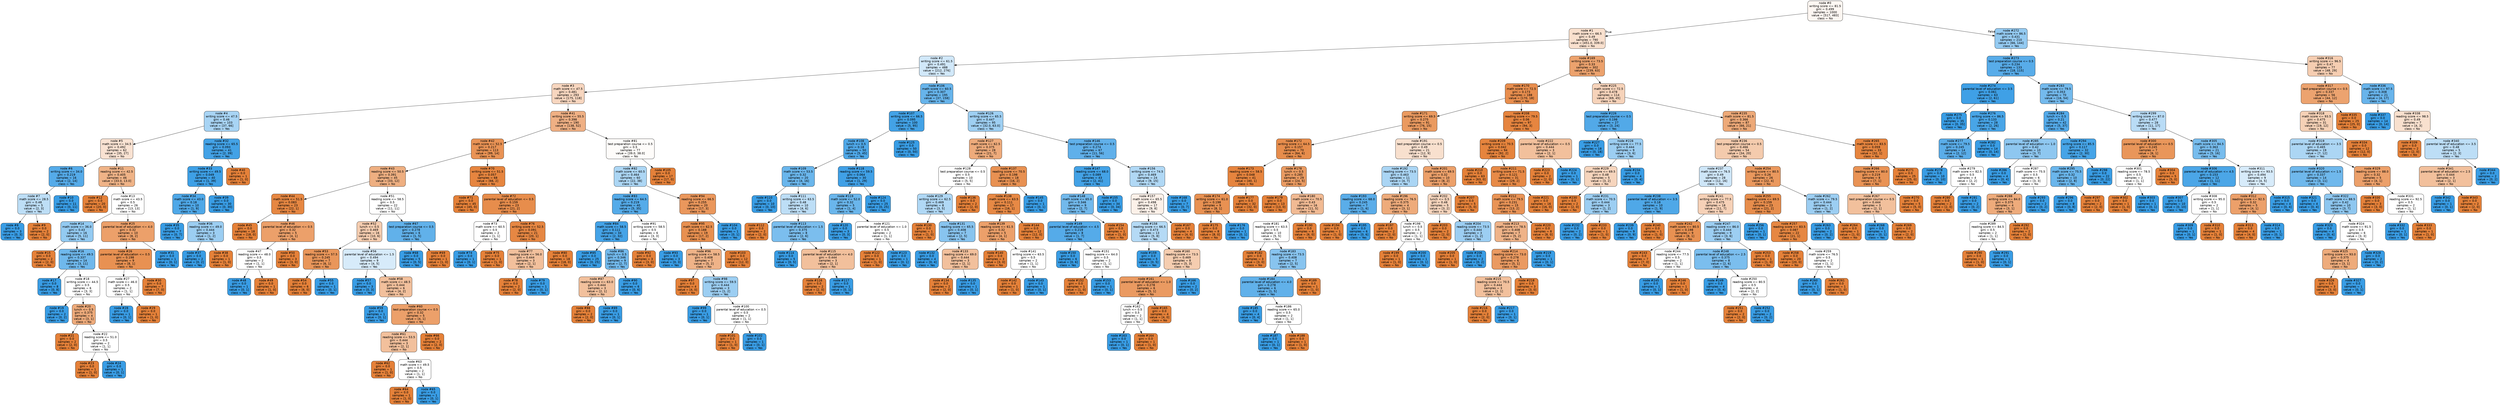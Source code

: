 digraph Tree {
node [shape=box, style="filled, rounded", color="black", fontname="helvetica"] ;
edge [fontname="helvetica"] ;
0 [label="node #0\nwriting score <= 81.5\ngini = 0.499\nsamples = 1000\nvalue = [517, 483]\nclass = No", fillcolor="#fdf7f2"] ;
1 [label="node #1\nmath score <= 66.5\ngini = 0.49\nsamples = 790\nvalue = [451.0, 339.0]\nclass = No", fillcolor="#f9e0ce"] ;
0 -> 1 [labeldistance=2.5, labelangle=45, headlabel="True"] ;
2 [label="node #2\nwriting score <= 61.5\ngini = 0.491\nsamples = 488\nvalue = [212, 276]\nclass = Yes", fillcolor="#d1e8f9"] ;
1 -> 2 ;
3 [label="node #3\nmath score <= 47.5\ngini = 0.481\nsamples = 293\nvalue = [175, 118]\nclass = No", fillcolor="#f7d6bf"] ;
2 -> 3 ;
4 [label="node #4\nwriting score <= 47.5\ngini = 0.46\nsamples = 103\nvalue = [37, 66]\nclass = Yes", fillcolor="#a8d4f4"] ;
3 -> 4 ;
5 [label="node #5\nmath score <= 34.5\ngini = 0.492\nsamples = 62\nvalue = [35, 27]\nclass = No", fillcolor="#f9e2d2"] ;
4 -> 5 ;
6 [label="node #6\nwriting score <= 34.0\ngini = 0.219\nsamples = 16\nvalue = [2, 14]\nclass = Yes", fillcolor="#55abe9"] ;
5 -> 6 ;
7 [label="node #7\nmath score <= 28.5\ngini = 0.48\nsamples = 5\nvalue = [2, 3]\nclass = Yes", fillcolor="#bddef6"] ;
6 -> 7 ;
8 [label="node #8\ngini = 0.0\nsamples = 3\nvalue = [0, 3]\nclass = Yes", fillcolor="#399de5"] ;
7 -> 8 ;
9 [label="node #9\ngini = 0.0\nsamples = 2\nvalue = [2, 0]\nclass = No", fillcolor="#e58139"] ;
7 -> 9 ;
10 [label="node #10\ngini = 0.0\nsamples = 11\nvalue = [0, 11]\nclass = Yes", fillcolor="#399de5"] ;
6 -> 10 ;
11 [label="node #11\nreading score <= 42.5\ngini = 0.405\nsamples = 46\nvalue = [33.0, 13.0]\nclass = No", fillcolor="#efb387"] ;
5 -> 11 ;
12 [label="node #12\ngini = 0.0\nsamples = 20\nvalue = [20, 0]\nclass = No", fillcolor="#e58139"] ;
11 -> 12 ;
13 [label="node #13\nmath score <= 43.5\ngini = 0.5\nsamples = 26\nvalue = [13, 13]\nclass = No", fillcolor="#ffffff"] ;
11 -> 13 ;
14 [label="node #14\nmath score <= 36.0\ngini = 0.43\nsamples = 16\nvalue = [5, 11]\nclass = Yes", fillcolor="#93caf1"] ;
13 -> 14 ;
15 [label="node #15\ngini = 0.0\nsamples = 2\nvalue = [2, 0]\nclass = No", fillcolor="#e58139"] ;
14 -> 15 ;
16 [label="node #16\nreading score <= 49.5\ngini = 0.337\nsamples = 14\nvalue = [3, 11]\nclass = Yes", fillcolor="#6fb8ec"] ;
14 -> 16 ;
17 [label="node #17\ngini = 0.0\nsamples = 8\nvalue = [0, 8]\nclass = Yes", fillcolor="#399de5"] ;
16 -> 17 ;
18 [label="node #18\nwriting score <= 44.5\ngini = 0.5\nsamples = 6\nvalue = [3, 3]\nclass = No", fillcolor="#ffffff"] ;
16 -> 18 ;
19 [label="node #19\ngini = 0.0\nsamples = 2\nvalue = [0, 2]\nclass = Yes", fillcolor="#399de5"] ;
18 -> 19 ;
20 [label="node #20\nlunch <= 0.5\ngini = 0.375\nsamples = 4\nvalue = [3, 1]\nclass = No", fillcolor="#eeab7b"] ;
18 -> 20 ;
21 [label="node #21\ngini = 0.0\nsamples = 2\nvalue = [2, 0]\nclass = No", fillcolor="#e58139"] ;
20 -> 21 ;
22 [label="node #22\nreading score <= 51.0\ngini = 0.5\nsamples = 2\nvalue = [1, 1]\nclass = No", fillcolor="#ffffff"] ;
20 -> 22 ;
23 [label="node #23\ngini = 0.0\nsamples = 1\nvalue = [1, 0]\nclass = No", fillcolor="#e58139"] ;
22 -> 23 ;
24 [label="node #24\ngini = 0.0\nsamples = 1\nvalue = [0, 1]\nclass = Yes", fillcolor="#399de5"] ;
22 -> 24 ;
25 [label="node #25\nparental level of education <= 4.0\ngini = 0.32\nsamples = 10\nvalue = [8, 2]\nclass = No", fillcolor="#eca06a"] ;
13 -> 25 ;
26 [label="node #26\nparental level of education <= 0.5\ngini = 0.198\nsamples = 9\nvalue = [8, 1]\nclass = No", fillcolor="#e89152"] ;
25 -> 26 ;
27 [label="node #27\nmath score <= 46.0\ngini = 0.5\nsamples = 2\nvalue = [1, 1]\nclass = No", fillcolor="#ffffff"] ;
26 -> 27 ;
28 [label="node #28\ngini = 0.0\nsamples = 1\nvalue = [0, 1]\nclass = Yes", fillcolor="#399de5"] ;
27 -> 28 ;
29 [label="node #29\ngini = 0.0\nsamples = 1\nvalue = [1, 0]\nclass = No", fillcolor="#e58139"] ;
27 -> 29 ;
30 [label="node #30\ngini = 0.0\nsamples = 7\nvalue = [7, 0]\nclass = No", fillcolor="#e58139"] ;
26 -> 30 ;
31 [label="node #31\ngini = 0.0\nsamples = 1\nvalue = [0, 1]\nclass = Yes", fillcolor="#399de5"] ;
25 -> 31 ;
32 [label="node #32\nreading score <= 65.5\ngini = 0.093\nsamples = 41\nvalue = [2, 39]\nclass = Yes", fillcolor="#43a2e6"] ;
4 -> 32 ;
33 [label="node #33\nwriting score <= 49.5\ngini = 0.049\nsamples = 40\nvalue = [1, 39]\nclass = Yes", fillcolor="#3ea0e6"] ;
32 -> 33 ;
34 [label="node #34\nmath score <= 43.0\ngini = 0.18\nsamples = 10\nvalue = [1, 9]\nclass = Yes", fillcolor="#4fa8e8"] ;
33 -> 34 ;
35 [label="node #35\ngini = 0.0\nsamples = 7\nvalue = [0, 7]\nclass = Yes", fillcolor="#399de5"] ;
34 -> 35 ;
36 [label="node #36\nreading score <= 49.0\ngini = 0.444\nsamples = 3\nvalue = [1, 2]\nclass = Yes", fillcolor="#9ccef2"] ;
34 -> 36 ;
37 [label="node #37\ngini = 0.0\nsamples = 2\nvalue = [0, 2]\nclass = Yes", fillcolor="#399de5"] ;
36 -> 37 ;
38 [label="node #38\ngini = 0.0\nsamples = 1\nvalue = [1, 0]\nclass = No", fillcolor="#e58139"] ;
36 -> 38 ;
39 [label="node #39\ngini = 0.0\nsamples = 30\nvalue = [0, 30]\nclass = Yes", fillcolor="#399de5"] ;
33 -> 39 ;
40 [label="node #40\ngini = 0.0\nsamples = 1\nvalue = [1, 0]\nclass = No", fillcolor="#e58139"] ;
32 -> 40 ;
41 [label="node #41\nwriting score <= 55.5\ngini = 0.398\nsamples = 190\nvalue = [138, 52]\nclass = No", fillcolor="#efb084"] ;
3 -> 41 ;
42 [label="node #42\nmath score <= 52.5\ngini = 0.217\nsamples = 113\nvalue = [99, 14]\nclass = No", fillcolor="#e99355"] ;
41 -> 42 ;
43 [label="node #43\nreading score <= 50.5\ngini = 0.391\nsamples = 45\nvalue = [33, 12]\nclass = No", fillcolor="#eeaf81"] ;
42 -> 43 ;
44 [label="node #44\nmath score <= 51.5\ngini = 0.083\nsamples = 23\nvalue = [22, 1]\nclass = No", fillcolor="#e68742"] ;
43 -> 44 ;
45 [label="node #45\ngini = 0.0\nsamples = 18\nvalue = [18, 0]\nclass = No", fillcolor="#e58139"] ;
44 -> 45 ;
46 [label="node #46\nparental level of education <= 0.5\ngini = 0.32\nsamples = 5\nvalue = [4, 1]\nclass = No", fillcolor="#eca06a"] ;
44 -> 46 ;
47 [label="node #47\nreading score <= 48.0\ngini = 0.5\nsamples = 2\nvalue = [1, 1]\nclass = No", fillcolor="#ffffff"] ;
46 -> 47 ;
48 [label="node #48\ngini = 0.0\nsamples = 1\nvalue = [0, 1]\nclass = Yes", fillcolor="#399de5"] ;
47 -> 48 ;
49 [label="node #49\ngini = 0.0\nsamples = 1\nvalue = [1, 0]\nclass = No", fillcolor="#e58139"] ;
47 -> 49 ;
50 [label="node #50\ngini = 0.0\nsamples = 3\nvalue = [3, 0]\nclass = No", fillcolor="#e58139"] ;
46 -> 50 ;
51 [label="node #51\nreading score <= 58.5\ngini = 0.5\nsamples = 22\nvalue = [11, 11]\nclass = No", fillcolor="#ffffff"] ;
43 -> 51 ;
52 [label="node #52\nlunch <= 0.5\ngini = 0.469\nsamples = 16\nvalue = [10, 6]\nclass = No", fillcolor="#f5cdb0"] ;
51 -> 52 ;
53 [label="node #53\nreading score <= 57.5\ngini = 0.245\nsamples = 7\nvalue = [6, 1]\nclass = No", fillcolor="#e9965a"] ;
52 -> 53 ;
54 [label="node #54\ngini = 0.0\nsamples = 6\nvalue = [6, 0]\nclass = No", fillcolor="#e58139"] ;
53 -> 54 ;
55 [label="node #55\ngini = 0.0\nsamples = 1\nvalue = [0, 1]\nclass = Yes", fillcolor="#399de5"] ;
53 -> 55 ;
56 [label="node #56\nparental level of education <= 1.5\ngini = 0.494\nsamples = 9\nvalue = [4, 5]\nclass = Yes", fillcolor="#d7ebfa"] ;
52 -> 56 ;
57 [label="node #57\ngini = 0.0\nsamples = 3\nvalue = [0, 3]\nclass = Yes", fillcolor="#399de5"] ;
56 -> 57 ;
58 [label="node #58\nmath score <= 48.5\ngini = 0.444\nsamples = 6\nvalue = [4, 2]\nclass = No", fillcolor="#f2c09c"] ;
56 -> 58 ;
59 [label="node #59\ngini = 0.0\nsamples = 1\nvalue = [0, 1]\nclass = Yes", fillcolor="#399de5"] ;
58 -> 59 ;
60 [label="node #60\ntest preparation course <= 0.5\ngini = 0.32\nsamples = 5\nvalue = [4, 1]\nclass = No", fillcolor="#eca06a"] ;
58 -> 60 ;
61 [label="node #61\nreading score <= 53.5\ngini = 0.444\nsamples = 3\nvalue = [2, 1]\nclass = No", fillcolor="#f2c09c"] ;
60 -> 61 ;
62 [label="node #62\ngini = 0.0\nsamples = 1\nvalue = [1, 0]\nclass = No", fillcolor="#e58139"] ;
61 -> 62 ;
63 [label="node #63\nmath score <= 49.5\ngini = 0.5\nsamples = 2\nvalue = [1, 1]\nclass = No", fillcolor="#ffffff"] ;
61 -> 63 ;
64 [label="node #64\ngini = 0.0\nsamples = 1\nvalue = [1, 0]\nclass = No", fillcolor="#e58139"] ;
63 -> 64 ;
65 [label="node #65\ngini = 0.0\nsamples = 1\nvalue = [0, 1]\nclass = Yes", fillcolor="#399de5"] ;
63 -> 65 ;
66 [label="node #66\ngini = 0.0\nsamples = 2\nvalue = [2, 0]\nclass = No", fillcolor="#e58139"] ;
60 -> 66 ;
67 [label="node #67\ntest preparation course <= 0.5\ngini = 0.278\nsamples = 6\nvalue = [1, 5]\nclass = Yes", fillcolor="#61b1ea"] ;
51 -> 67 ;
68 [label="node #68\ngini = 0.0\nsamples = 5\nvalue = [0, 5]\nclass = Yes", fillcolor="#399de5"] ;
67 -> 68 ;
69 [label="node #69\ngini = 0.0\nsamples = 1\nvalue = [1, 0]\nclass = No", fillcolor="#e58139"] ;
67 -> 69 ;
70 [label="node #70\nwriting score <= 51.5\ngini = 0.057\nsamples = 68\nvalue = [66, 2]\nclass = No", fillcolor="#e6853f"] ;
42 -> 70 ;
71 [label="node #71\ngini = 0.0\nsamples = 45\nvalue = [45, 0]\nclass = No", fillcolor="#e58139"] ;
70 -> 71 ;
72 [label="node #72\nparental level of education <= 0.5\ngini = 0.159\nsamples = 23\nvalue = [21, 2]\nclass = No", fillcolor="#e78d4c"] ;
70 -> 72 ;
73 [label="node #73\nmath score <= 60.5\ngini = 0.5\nsamples = 2\nvalue = [1, 1]\nclass = No", fillcolor="#ffffff"] ;
72 -> 73 ;
74 [label="node #74\ngini = 0.0\nsamples = 1\nvalue = [0, 1]\nclass = Yes", fillcolor="#399de5"] ;
73 -> 74 ;
75 [label="node #75\ngini = 0.0\nsamples = 1\nvalue = [1, 0]\nclass = No", fillcolor="#e58139"] ;
73 -> 75 ;
76 [label="node #76\nwriting score <= 52.5\ngini = 0.091\nsamples = 21\nvalue = [20, 1]\nclass = No", fillcolor="#e68743"] ;
72 -> 76 ;
77 [label="node #77\nreading score <= 56.0\ngini = 0.444\nsamples = 3\nvalue = [2, 1]\nclass = No", fillcolor="#f2c09c"] ;
76 -> 77 ;
78 [label="node #78\ngini = 0.0\nsamples = 2\nvalue = [2, 0]\nclass = No", fillcolor="#e58139"] ;
77 -> 78 ;
79 [label="node #79\ngini = 0.0\nsamples = 1\nvalue = [0, 1]\nclass = Yes", fillcolor="#399de5"] ;
77 -> 79 ;
80 [label="node #80\ngini = 0.0\nsamples = 18\nvalue = [18, 0]\nclass = No", fillcolor="#e58139"] ;
76 -> 80 ;
81 [label="node #81\ntest preparation course <= 0.5\ngini = 0.5\nsamples = 77\nvalue = [39.0, 38.0]\nclass = No", fillcolor="#fefcfa"] ;
41 -> 81 ;
82 [label="node #82\nmath score <= 60.5\ngini = 0.464\nsamples = 60\nvalue = [22, 38]\nclass = Yes", fillcolor="#acd6f4"] ;
81 -> 82 ;
83 [label="node #83\nreading score <= 64.5\ngini = 0.219\nsamples = 40\nvalue = [5, 35]\nclass = Yes", fillcolor="#55abe9"] ;
82 -> 83 ;
84 [label="node #84\nmath score <= 58.5\ngini = 0.111\nsamples = 34\nvalue = [2, 32]\nclass = Yes", fillcolor="#45a3e7"] ;
83 -> 84 ;
85 [label="node #85\ngini = 0.0\nsamples = 25\nvalue = [0, 25]\nclass = Yes", fillcolor="#399de5"] ;
84 -> 85 ;
86 [label="node #86\nlunch <= 0.5\ngini = 0.346\nsamples = 9\nvalue = [2, 7]\nclass = Yes", fillcolor="#72b9ec"] ;
84 -> 86 ;
87 [label="node #87\nreading score <= 63.0\ngini = 0.444\nsamples = 3\nvalue = [2, 1]\nclass = No", fillcolor="#f2c09c"] ;
86 -> 87 ;
88 [label="node #88\ngini = 0.0\nsamples = 2\nvalue = [2, 0]\nclass = No", fillcolor="#e58139"] ;
87 -> 88 ;
89 [label="node #89\ngini = 0.0\nsamples = 1\nvalue = [0, 1]\nclass = Yes", fillcolor="#399de5"] ;
87 -> 89 ;
90 [label="node #90\ngini = 0.0\nsamples = 6\nvalue = [0, 6]\nclass = Yes", fillcolor="#399de5"] ;
86 -> 90 ;
91 [label="node #91\nwriting score <= 58.5\ngini = 0.5\nsamples = 6\nvalue = [3, 3]\nclass = No", fillcolor="#ffffff"] ;
83 -> 91 ;
92 [label="node #92\ngini = 0.0\nsamples = 3\nvalue = [3, 0]\nclass = No", fillcolor="#e58139"] ;
91 -> 92 ;
93 [label="node #93\ngini = 0.0\nsamples = 3\nvalue = [0, 3]\nclass = Yes", fillcolor="#399de5"] ;
91 -> 93 ;
94 [label="node #94\nreading score <= 66.5\ngini = 0.255\nsamples = 20\nvalue = [17, 3]\nclass = No", fillcolor="#ea975c"] ;
82 -> 94 ;
95 [label="node #95\nmath score <= 62.5\ngini = 0.188\nsamples = 19\nvalue = [17, 2]\nclass = No", fillcolor="#e89050"] ;
94 -> 95 ;
96 [label="node #96\nwriting score <= 58.5\ngini = 0.408\nsamples = 7\nvalue = [5, 2]\nclass = No", fillcolor="#efb388"] ;
95 -> 96 ;
97 [label="node #97\ngini = 0.0\nsamples = 4\nvalue = [4, 0]\nclass = No", fillcolor="#e58139"] ;
96 -> 97 ;
98 [label="node #98\nwriting score <= 59.5\ngini = 0.444\nsamples = 3\nvalue = [1, 2]\nclass = Yes", fillcolor="#9ccef2"] ;
96 -> 98 ;
99 [label="node #99\ngini = 0.0\nsamples = 1\nvalue = [0, 1]\nclass = Yes", fillcolor="#399de5"] ;
98 -> 99 ;
100 [label="node #100\nparental level of education <= 0.5\ngini = 0.5\nsamples = 2\nvalue = [1, 1]\nclass = No", fillcolor="#ffffff"] ;
98 -> 100 ;
101 [label="node #101\ngini = 0.0\nsamples = 1\nvalue = [1, 0]\nclass = No", fillcolor="#e58139"] ;
100 -> 101 ;
102 [label="node #102\ngini = 0.0\nsamples = 1\nvalue = [0, 1]\nclass = Yes", fillcolor="#399de5"] ;
100 -> 102 ;
103 [label="node #103\ngini = 0.0\nsamples = 12\nvalue = [12, 0]\nclass = No", fillcolor="#e58139"] ;
95 -> 103 ;
104 [label="node #104\ngini = 0.0\nsamples = 1\nvalue = [0, 1]\nclass = Yes", fillcolor="#399de5"] ;
94 -> 104 ;
105 [label="node #105\ngini = 0.0\nsamples = 17\nvalue = [17, 0]\nclass = No", fillcolor="#e58139"] ;
81 -> 105 ;
106 [label="node #106\nmath score <= 60.5\ngini = 0.307\nsamples = 195\nvalue = [37, 158]\nclass = Yes", fillcolor="#67b4eb"] ;
2 -> 106 ;
107 [label="node #107\nwriting score <= 66.5\ngini = 0.095\nsamples = 100\nvalue = [5, 95]\nclass = Yes", fillcolor="#43a2e6"] ;
106 -> 107 ;
108 [label="node #108\nlunch <= 0.5\ngini = 0.18\nsamples = 50\nvalue = [5, 45]\nclass = Yes", fillcolor="#4fa8e8"] ;
107 -> 108 ;
109 [label="node #109\nmath score <= 53.5\ngini = 0.32\nsamples = 20\nvalue = [4, 16]\nclass = Yes", fillcolor="#6ab6ec"] ;
108 -> 109 ;
110 [label="node #110\ngini = 0.0\nsamples = 10\nvalue = [0, 10]\nclass = Yes", fillcolor="#399de5"] ;
109 -> 110 ;
111 [label="node #111\nwriting score <= 63.5\ngini = 0.48\nsamples = 10\nvalue = [4, 6]\nclass = Yes", fillcolor="#bddef6"] ;
109 -> 111 ;
112 [label="node #112\ngini = 0.0\nsamples = 2\nvalue = [2, 0]\nclass = No", fillcolor="#e58139"] ;
111 -> 112 ;
113 [label="node #113\nparental level of education <= 1.5\ngini = 0.375\nsamples = 8\nvalue = [2, 6]\nclass = Yes", fillcolor="#7bbeee"] ;
111 -> 113 ;
114 [label="node #114\ngini = 0.0\nsamples = 5\nvalue = [0, 5]\nclass = Yes", fillcolor="#399de5"] ;
113 -> 114 ;
115 [label="node #115\nparental level of education <= 4.0\ngini = 0.444\nsamples = 3\nvalue = [2, 1]\nclass = No", fillcolor="#f2c09c"] ;
113 -> 115 ;
116 [label="node #116\ngini = 0.0\nsamples = 2\nvalue = [2, 0]\nclass = No", fillcolor="#e58139"] ;
115 -> 116 ;
117 [label="node #117\ngini = 0.0\nsamples = 1\nvalue = [0, 1]\nclass = Yes", fillcolor="#399de5"] ;
115 -> 117 ;
118 [label="node #118\nreading score <= 59.5\ngini = 0.064\nsamples = 30\nvalue = [1, 29]\nclass = Yes", fillcolor="#40a0e6"] ;
108 -> 118 ;
119 [label="node #119\nmath score <= 52.0\ngini = 0.32\nsamples = 5\nvalue = [1, 4]\nclass = Yes", fillcolor="#6ab6ec"] ;
118 -> 119 ;
120 [label="node #120\ngini = 0.0\nsamples = 3\nvalue = [0, 3]\nclass = Yes", fillcolor="#399de5"] ;
119 -> 120 ;
121 [label="node #121\nparental level of education <= 1.0\ngini = 0.5\nsamples = 2\nvalue = [1, 1]\nclass = No", fillcolor="#ffffff"] ;
119 -> 121 ;
122 [label="node #122\ngini = 0.0\nsamples = 1\nvalue = [1, 0]\nclass = No", fillcolor="#e58139"] ;
121 -> 122 ;
123 [label="node #123\ngini = 0.0\nsamples = 1\nvalue = [0, 1]\nclass = Yes", fillcolor="#399de5"] ;
121 -> 123 ;
124 [label="node #124\ngini = 0.0\nsamples = 25\nvalue = [0, 25]\nclass = Yes", fillcolor="#399de5"] ;
118 -> 124 ;
125 [label="node #125\ngini = 0.0\nsamples = 50\nvalue = [0, 50]\nclass = Yes", fillcolor="#399de5"] ;
107 -> 125 ;
126 [label="node #126\nwriting score <= 65.5\ngini = 0.447\nsamples = 95\nvalue = [32.0, 63.0]\nclass = Yes", fillcolor="#9ecff2"] ;
106 -> 126 ;
127 [label="node #127\nmath score <= 62.5\ngini = 0.375\nsamples = 28\nvalue = [21, 7]\nclass = No", fillcolor="#eeab7b"] ;
126 -> 127 ;
128 [label="node #128\ntest preparation course <= 0.5\ngini = 0.5\nsamples = 10\nvalue = [5, 5]\nclass = No", fillcolor="#ffffff"] ;
127 -> 128 ;
129 [label="node #129\nwriting score <= 62.5\ngini = 0.469\nsamples = 8\nvalue = [3, 5]\nclass = Yes", fillcolor="#b0d8f5"] ;
128 -> 129 ;
130 [label="node #130\ngini = 0.0\nsamples = 1\nvalue = [1, 0]\nclass = No", fillcolor="#e58139"] ;
129 -> 130 ;
131 [label="node #131\nreading score <= 65.5\ngini = 0.408\nsamples = 7\nvalue = [2, 5]\nclass = Yes", fillcolor="#88c4ef"] ;
129 -> 131 ;
132 [label="node #132\ngini = 0.0\nsamples = 4\nvalue = [0, 4]\nclass = Yes", fillcolor="#399de5"] ;
131 -> 132 ;
133 [label="node #133\nreading score <= 69.0\ngini = 0.444\nsamples = 3\nvalue = [2, 1]\nclass = No", fillcolor="#f2c09c"] ;
131 -> 133 ;
134 [label="node #134\ngini = 0.0\nsamples = 2\nvalue = [2, 0]\nclass = No", fillcolor="#e58139"] ;
133 -> 134 ;
135 [label="node #135\ngini = 0.0\nsamples = 1\nvalue = [0, 1]\nclass = Yes", fillcolor="#399de5"] ;
133 -> 135 ;
136 [label="node #136\ngini = 0.0\nsamples = 2\nvalue = [2, 0]\nclass = No", fillcolor="#e58139"] ;
128 -> 136 ;
137 [label="node #137\nreading score <= 70.5\ngini = 0.198\nsamples = 18\nvalue = [16, 2]\nclass = No", fillcolor="#e89152"] ;
127 -> 137 ;
138 [label="node #138\nmath score <= 63.5\ngini = 0.111\nsamples = 17\nvalue = [16, 1]\nclass = No", fillcolor="#e78945"] ;
137 -> 138 ;
139 [label="node #139\nreading score <= 61.5\ngini = 0.32\nsamples = 5\nvalue = [4, 1]\nclass = No", fillcolor="#eca06a"] ;
138 -> 139 ;
140 [label="node #140\ngini = 0.0\nsamples = 3\nvalue = [3, 0]\nclass = No", fillcolor="#e58139"] ;
139 -> 140 ;
141 [label="node #141\nwriting score <= 63.5\ngini = 0.5\nsamples = 2\nvalue = [1, 1]\nclass = No", fillcolor="#ffffff"] ;
139 -> 141 ;
142 [label="node #142\ngini = 0.0\nsamples = 1\nvalue = [1, 0]\nclass = No", fillcolor="#e58139"] ;
141 -> 142 ;
143 [label="node #143\ngini = 0.0\nsamples = 1\nvalue = [0, 1]\nclass = Yes", fillcolor="#399de5"] ;
141 -> 143 ;
144 [label="node #144\ngini = 0.0\nsamples = 12\nvalue = [12, 0]\nclass = No", fillcolor="#e58139"] ;
138 -> 144 ;
145 [label="node #145\ngini = 0.0\nsamples = 1\nvalue = [0, 1]\nclass = Yes", fillcolor="#399de5"] ;
137 -> 145 ;
146 [label="node #146\ntest preparation course <= 0.5\ngini = 0.274\nsamples = 67\nvalue = [11, 56]\nclass = Yes", fillcolor="#60b0ea"] ;
126 -> 146 ;
147 [label="node #147\nreading score <= 68.0\ngini = 0.089\nsamples = 43\nvalue = [2, 41]\nclass = Yes", fillcolor="#43a2e6"] ;
146 -> 147 ;
148 [label="node #148\nmath score <= 65.0\ngini = 0.346\nsamples = 9\nvalue = [2, 7]\nclass = Yes", fillcolor="#72b9ec"] ;
147 -> 148 ;
149 [label="node #149\nparental level of education <= 4.5\ngini = 0.219\nsamples = 8\nvalue = [1, 7]\nclass = Yes", fillcolor="#55abe9"] ;
148 -> 149 ;
150 [label="node #150\ngini = 0.0\nsamples = 6\nvalue = [0, 6]\nclass = Yes", fillcolor="#399de5"] ;
149 -> 150 ;
151 [label="node #151\nreading score <= 64.0\ngini = 0.5\nsamples = 2\nvalue = [1, 1]\nclass = No", fillcolor="#ffffff"] ;
149 -> 151 ;
152 [label="node #152\ngini = 0.0\nsamples = 1\nvalue = [1, 0]\nclass = No", fillcolor="#e58139"] ;
151 -> 152 ;
153 [label="node #153\ngini = 0.0\nsamples = 1\nvalue = [0, 1]\nclass = Yes", fillcolor="#399de5"] ;
151 -> 153 ;
154 [label="node #154\ngini = 0.0\nsamples = 1\nvalue = [1, 0]\nclass = No", fillcolor="#e58139"] ;
148 -> 154 ;
155 [label="node #155\ngini = 0.0\nsamples = 34\nvalue = [0, 34]\nclass = Yes", fillcolor="#399de5"] ;
147 -> 155 ;
156 [label="node #156\nwriting score <= 74.5\ngini = 0.469\nsamples = 24\nvalue = [9, 15]\nclass = Yes", fillcolor="#b0d8f5"] ;
146 -> 156 ;
157 [label="node #157\nmath score <= 65.5\ngini = 0.498\nsamples = 17\nvalue = [9, 8]\nclass = No", fillcolor="#fcf1e9"] ;
156 -> 157 ;
158 [label="node #158\nreading score <= 66.5\ngini = 0.473\nsamples = 13\nvalue = [5, 8]\nclass = Yes", fillcolor="#b5daf5"] ;
157 -> 158 ;
159 [label="node #159\ngini = 0.0\nsamples = 5\nvalue = [0, 5]\nclass = Yes", fillcolor="#399de5"] ;
158 -> 159 ;
160 [label="node #160\nreading score <= 73.5\ngini = 0.469\nsamples = 8\nvalue = [5, 3]\nclass = No", fillcolor="#f5cdb0"] ;
158 -> 160 ;
161 [label="node #161\nparental level of education <= 1.0\ngini = 0.278\nsamples = 6\nvalue = [5, 1]\nclass = No", fillcolor="#ea9a61"] ;
160 -> 161 ;
162 [label="node #162\nlunch <= 0.5\ngini = 0.5\nsamples = 2\nvalue = [1, 1]\nclass = No", fillcolor="#ffffff"] ;
161 -> 162 ;
163 [label="node #163\ngini = 0.0\nsamples = 1\nvalue = [0, 1]\nclass = Yes", fillcolor="#399de5"] ;
162 -> 163 ;
164 [label="node #164\ngini = 0.0\nsamples = 1\nvalue = [1, 0]\nclass = No", fillcolor="#e58139"] ;
162 -> 164 ;
165 [label="node #165\ngini = 0.0\nsamples = 4\nvalue = [4, 0]\nclass = No", fillcolor="#e58139"] ;
161 -> 165 ;
166 [label="node #166\ngini = 0.0\nsamples = 2\nvalue = [0, 2]\nclass = Yes", fillcolor="#399de5"] ;
160 -> 166 ;
167 [label="node #167\ngini = 0.0\nsamples = 4\nvalue = [4, 0]\nclass = No", fillcolor="#e58139"] ;
157 -> 167 ;
168 [label="node #168\ngini = 0.0\nsamples = 7\nvalue = [0, 7]\nclass = Yes", fillcolor="#399de5"] ;
156 -> 168 ;
169 [label="node #169\nwriting score <= 73.5\ngini = 0.33\nsamples = 302\nvalue = [239, 63]\nclass = No", fillcolor="#eca26d"] ;
1 -> 169 ;
170 [label="node #170\nmath score <= 72.5\ngini = 0.173\nsamples = 188\nvalue = [170, 18]\nclass = No", fillcolor="#e88e4e"] ;
169 -> 170 ;
171 [label="node #171\nwriting score <= 69.5\ngini = 0.275\nsamples = 91\nvalue = [76, 15]\nclass = No", fillcolor="#ea9a60"] ;
170 -> 171 ;
172 [label="node #172\nwriting score <= 64.5\ngini = 0.157\nsamples = 70\nvalue = [64, 6]\nclass = No", fillcolor="#e78d4c"] ;
171 -> 172 ;
173 [label="node #173\nreading score <= 58.5\ngini = 0.048\nsamples = 41\nvalue = [40, 1]\nclass = No", fillcolor="#e6843e"] ;
172 -> 173 ;
174 [label="node #174\nwriting score <= 61.0\ngini = 0.198\nsamples = 9\nvalue = [8, 1]\nclass = No", fillcolor="#e89152"] ;
173 -> 174 ;
175 [label="node #175\ngini = 0.0\nsamples = 8\nvalue = [8, 0]\nclass = No", fillcolor="#e58139"] ;
174 -> 175 ;
176 [label="node #176\ngini = 0.0\nsamples = 1\nvalue = [0, 1]\nclass = Yes", fillcolor="#399de5"] ;
174 -> 176 ;
177 [label="node #177\ngini = 0.0\nsamples = 32\nvalue = [32, 0]\nclass = No", fillcolor="#e58139"] ;
173 -> 177 ;
178 [label="node #178\nlunch <= 0.5\ngini = 0.285\nsamples = 29\nvalue = [24, 5]\nclass = No", fillcolor="#ea9b62"] ;
172 -> 178 ;
179 [label="node #179\ngini = 0.0\nsamples = 13\nvalue = [13, 0]\nclass = No", fillcolor="#e58139"] ;
178 -> 179 ;
180 [label="node #180\nmath score <= 70.5\ngini = 0.43\nsamples = 16\nvalue = [11, 5]\nclass = No", fillcolor="#f1ba93"] ;
178 -> 180 ;
181 [label="node #181\nreading score <= 63.5\ngini = 0.5\nsamples = 10\nvalue = [5, 5]\nclass = No", fillcolor="#ffffff"] ;
180 -> 181 ;
182 [label="node #182\ngini = 0.0\nsamples = 3\nvalue = [3, 0]\nclass = No", fillcolor="#e58139"] ;
181 -> 182 ;
183 [label="node #183\nreading score <= 73.5\ngini = 0.408\nsamples = 7\nvalue = [2, 5]\nclass = Yes", fillcolor="#88c4ef"] ;
181 -> 183 ;
184 [label="node #184\nparental level of education <= 4.0\ngini = 0.278\nsamples = 6\nvalue = [1, 5]\nclass = Yes", fillcolor="#61b1ea"] ;
183 -> 184 ;
185 [label="node #185\ngini = 0.0\nsamples = 4\nvalue = [0, 4]\nclass = Yes", fillcolor="#399de5"] ;
184 -> 185 ;
186 [label="node #186\nreading score <= 65.0\ngini = 0.5\nsamples = 2\nvalue = [1, 1]\nclass = No", fillcolor="#ffffff"] ;
184 -> 186 ;
187 [label="node #187\ngini = 0.0\nsamples = 1\nvalue = [0, 1]\nclass = Yes", fillcolor="#399de5"] ;
186 -> 187 ;
188 [label="node #188\ngini = 0.0\nsamples = 1\nvalue = [1, 0]\nclass = No", fillcolor="#e58139"] ;
186 -> 188 ;
189 [label="node #189\ngini = 0.0\nsamples = 1\nvalue = [1, 0]\nclass = No", fillcolor="#e58139"] ;
183 -> 189 ;
190 [label="node #190\ngini = 0.0\nsamples = 6\nvalue = [6, 0]\nclass = No", fillcolor="#e58139"] ;
180 -> 190 ;
191 [label="node #191\ntest preparation course <= 0.5\ngini = 0.49\nsamples = 21\nvalue = [12, 9]\nclass = No", fillcolor="#f8e0ce"] ;
171 -> 191 ;
192 [label="node #192\nreading score <= 73.5\ngini = 0.463\nsamples = 11\nvalue = [4, 7]\nclass = Yes", fillcolor="#aad5f4"] ;
191 -> 192 ;
193 [label="node #193\nreading score <= 68.0\ngini = 0.245\nsamples = 7\nvalue = [1, 6]\nclass = Yes", fillcolor="#5aade9"] ;
192 -> 193 ;
194 [label="node #194\ngini = 0.0\nsamples = 1\nvalue = [1, 0]\nclass = No", fillcolor="#e58139"] ;
193 -> 194 ;
195 [label="node #195\ngini = 0.0\nsamples = 6\nvalue = [0, 6]\nclass = Yes", fillcolor="#399de5"] ;
193 -> 195 ;
196 [label="node #196\nreading score <= 76.5\ngini = 0.375\nsamples = 4\nvalue = [3, 1]\nclass = No", fillcolor="#eeab7b"] ;
192 -> 196 ;
197 [label="node #197\ngini = 0.0\nsamples = 2\nvalue = [2, 0]\nclass = No", fillcolor="#e58139"] ;
196 -> 197 ;
198 [label="node #198\nlunch <= 0.5\ngini = 0.5\nsamples = 2\nvalue = [1, 1]\nclass = No", fillcolor="#ffffff"] ;
196 -> 198 ;
199 [label="node #199\ngini = 0.0\nsamples = 1\nvalue = [1, 0]\nclass = No", fillcolor="#e58139"] ;
198 -> 199 ;
200 [label="node #200\ngini = 0.0\nsamples = 1\nvalue = [0, 1]\nclass = Yes", fillcolor="#399de5"] ;
198 -> 200 ;
201 [label="node #201\nmath score <= 69.5\ngini = 0.32\nsamples = 10\nvalue = [8, 2]\nclass = No", fillcolor="#eca06a"] ;
191 -> 201 ;
202 [label="node #202\nlunch <= 0.5\ngini = 0.48\nsamples = 5\nvalue = [3, 2]\nclass = No", fillcolor="#f6d5bd"] ;
201 -> 202 ;
203 [label="node #203\ngini = 0.0\nsamples = 2\nvalue = [2, 0]\nclass = No", fillcolor="#e58139"] ;
202 -> 203 ;
204 [label="node #204\nreading score <= 73.5\ngini = 0.444\nsamples = 3\nvalue = [1, 2]\nclass = Yes", fillcolor="#9ccef2"] ;
202 -> 204 ;
205 [label="node #205\ngini = 0.0\nsamples = 1\nvalue = [1, 0]\nclass = No", fillcolor="#e58139"] ;
204 -> 205 ;
206 [label="node #206\ngini = 0.0\nsamples = 2\nvalue = [0, 2]\nclass = Yes", fillcolor="#399de5"] ;
204 -> 206 ;
207 [label="node #207\ngini = 0.0\nsamples = 5\nvalue = [5, 0]\nclass = No", fillcolor="#e58139"] ;
201 -> 207 ;
208 [label="node #208\nreading score <= 79.5\ngini = 0.06\nsamples = 97\nvalue = [94, 3]\nclass = No", fillcolor="#e6853f"] ;
170 -> 208 ;
209 [label="node #209\nwriting score <= 70.5\ngini = 0.042\nsamples = 94\nvalue = [92, 2]\nclass = No", fillcolor="#e6843d"] ;
208 -> 209 ;
210 [label="node #210\ngini = 0.0\nsamples = 63\nvalue = [63, 0]\nclass = No", fillcolor="#e58139"] ;
209 -> 210 ;
211 [label="node #211\nwriting score <= 71.5\ngini = 0.121\nsamples = 31\nvalue = [29, 2]\nclass = No", fillcolor="#e78a47"] ;
209 -> 211 ;
212 [label="node #212\nmath score <= 79.5\ngini = 0.231\nsamples = 15\nvalue = [13, 2]\nclass = No", fillcolor="#e99457"] ;
211 -> 212 ;
213 [label="node #213\nmath score <= 78.5\ngini = 0.408\nsamples = 7\nvalue = [5, 2]\nclass = No", fillcolor="#efb388"] ;
212 -> 213 ;
214 [label="node #214\nreading score <= 73.0\ngini = 0.278\nsamples = 6\nvalue = [5, 1]\nclass = No", fillcolor="#ea9a61"] ;
213 -> 214 ;
215 [label="node #215\nreading score <= 70.5\ngini = 0.444\nsamples = 3\nvalue = [2, 1]\nclass = No", fillcolor="#f2c09c"] ;
214 -> 215 ;
216 [label="node #216\ngini = 0.0\nsamples = 2\nvalue = [2, 0]\nclass = No", fillcolor="#e58139"] ;
215 -> 216 ;
217 [label="node #217\ngini = 0.0\nsamples = 1\nvalue = [0, 1]\nclass = Yes", fillcolor="#399de5"] ;
215 -> 217 ;
218 [label="node #218\ngini = 0.0\nsamples = 3\nvalue = [3, 0]\nclass = No", fillcolor="#e58139"] ;
214 -> 218 ;
219 [label="node #219\ngini = 0.0\nsamples = 1\nvalue = [0, 1]\nclass = Yes", fillcolor="#399de5"] ;
213 -> 219 ;
220 [label="node #220\ngini = 0.0\nsamples = 8\nvalue = [8, 0]\nclass = No", fillcolor="#e58139"] ;
212 -> 220 ;
221 [label="node #221\ngini = 0.0\nsamples = 16\nvalue = [16, 0]\nclass = No", fillcolor="#e58139"] ;
211 -> 221 ;
222 [label="node #222\nparental level of education <= 0.5\ngini = 0.444\nsamples = 3\nvalue = [2, 1]\nclass = No", fillcolor="#f2c09c"] ;
208 -> 222 ;
223 [label="node #223\ngini = 0.0\nsamples = 2\nvalue = [2, 0]\nclass = No", fillcolor="#e58139"] ;
222 -> 223 ;
224 [label="node #224\ngini = 0.0\nsamples = 1\nvalue = [0, 1]\nclass = Yes", fillcolor="#399de5"] ;
222 -> 224 ;
225 [label="node #225\nmath score <= 72.5\ngini = 0.478\nsamples = 114\nvalue = [69, 45]\nclass = No", fillcolor="#f6d3ba"] ;
169 -> 225 ;
226 [label="node #226\ntest preparation course <= 0.5\ngini = 0.198\nsamples = 27\nvalue = [3, 24]\nclass = Yes", fillcolor="#52a9e8"] ;
225 -> 226 ;
227 [label="node #227\ngini = 0.0\nsamples = 18\nvalue = [0, 18]\nclass = Yes", fillcolor="#399de5"] ;
226 -> 227 ;
228 [label="node #228\nwriting score <= 77.5\ngini = 0.444\nsamples = 9\nvalue = [3, 6]\nclass = Yes", fillcolor="#9ccef2"] ;
226 -> 228 ;
229 [label="node #229\nmath score <= 69.5\ngini = 0.48\nsamples = 5\nvalue = [3, 2]\nclass = No", fillcolor="#f6d5bd"] ;
228 -> 229 ;
230 [label="node #230\ngini = 0.0\nsamples = 2\nvalue = [2, 0]\nclass = No", fillcolor="#e58139"] ;
229 -> 230 ;
231 [label="node #231\nmath score <= 70.5\ngini = 0.444\nsamples = 3\nvalue = [1, 2]\nclass = Yes", fillcolor="#9ccef2"] ;
229 -> 231 ;
232 [label="node #232\ngini = 0.0\nsamples = 2\nvalue = [0, 2]\nclass = Yes", fillcolor="#399de5"] ;
231 -> 232 ;
233 [label="node #233\ngini = 0.0\nsamples = 1\nvalue = [1, 0]\nclass = No", fillcolor="#e58139"] ;
231 -> 233 ;
234 [label="node #234\ngini = 0.0\nsamples = 4\nvalue = [0, 4]\nclass = Yes", fillcolor="#399de5"] ;
228 -> 234 ;
235 [label="node #235\nmath score <= 81.5\ngini = 0.366\nsamples = 87\nvalue = [66, 21]\nclass = No", fillcolor="#eda978"] ;
225 -> 235 ;
236 [label="node #236\ntest preparation course <= 0.5\ngini = 0.466\nsamples = 54\nvalue = [34, 20]\nclass = No", fillcolor="#f4cbad"] ;
235 -> 236 ;
237 [label="node #237\nmath score <= 76.5\ngini = 0.49\nsamples = 28\nvalue = [12, 16]\nclass = Yes", fillcolor="#cee6f8"] ;
236 -> 237 ;
238 [label="node #238\nparental level of education <= 3.5\ngini = 0.18\nsamples = 10\nvalue = [1, 9]\nclass = Yes", fillcolor="#4fa8e8"] ;
237 -> 238 ;
239 [label="node #239\ngini = 0.0\nsamples = 9\nvalue = [0, 9]\nclass = Yes", fillcolor="#399de5"] ;
238 -> 239 ;
240 [label="node #240\ngini = 0.0\nsamples = 1\nvalue = [1, 0]\nclass = No", fillcolor="#e58139"] ;
238 -> 240 ;
241 [label="node #241\nwriting score <= 77.5\ngini = 0.475\nsamples = 18\nvalue = [11, 7]\nclass = No", fillcolor="#f6d1b7"] ;
237 -> 241 ;
242 [label="node #242\nmath score <= 80.5\ngini = 0.198\nsamples = 9\nvalue = [8, 1]\nclass = No", fillcolor="#e89152"] ;
241 -> 242 ;
243 [label="node #243\ngini = 0.0\nsamples = 7\nvalue = [7, 0]\nclass = No", fillcolor="#e58139"] ;
242 -> 243 ;
244 [label="node #244\nreading score <= 77.5\ngini = 0.5\nsamples = 2\nvalue = [1, 1]\nclass = No", fillcolor="#ffffff"] ;
242 -> 244 ;
245 [label="node #245\ngini = 0.0\nsamples = 1\nvalue = [0, 1]\nclass = Yes", fillcolor="#399de5"] ;
244 -> 245 ;
246 [label="node #246\ngini = 0.0\nsamples = 1\nvalue = [1, 0]\nclass = No", fillcolor="#e58139"] ;
244 -> 246 ;
247 [label="node #247\nreading score <= 86.0\ngini = 0.444\nsamples = 9\nvalue = [3, 6]\nclass = Yes", fillcolor="#9ccef2"] ;
241 -> 247 ;
248 [label="node #248\nparental level of education <= 2.5\ngini = 0.375\nsamples = 8\nvalue = [2, 6]\nclass = Yes", fillcolor="#7bbeee"] ;
247 -> 248 ;
249 [label="node #249\ngini = 0.0\nsamples = 4\nvalue = [0, 4]\nclass = Yes", fillcolor="#399de5"] ;
248 -> 249 ;
250 [label="node #250\nreading score <= 80.5\ngini = 0.5\nsamples = 4\nvalue = [2, 2]\nclass = No", fillcolor="#ffffff"] ;
248 -> 250 ;
251 [label="node #251\ngini = 0.0\nsamples = 2\nvalue = [2, 0]\nclass = No", fillcolor="#e58139"] ;
250 -> 251 ;
252 [label="node #252\ngini = 0.0\nsamples = 2\nvalue = [0, 2]\nclass = Yes", fillcolor="#399de5"] ;
250 -> 252 ;
253 [label="node #253\ngini = 0.0\nsamples = 1\nvalue = [1, 0]\nclass = No", fillcolor="#e58139"] ;
247 -> 253 ;
254 [label="node #254\nwriting score <= 80.5\ngini = 0.26\nsamples = 26\nvalue = [22, 4]\nclass = No", fillcolor="#ea985d"] ;
236 -> 254 ;
255 [label="node #255\nreading score <= 69.5\ngini = 0.159\nsamples = 23\nvalue = [21, 2]\nclass = No", fillcolor="#e78d4c"] ;
254 -> 255 ;
256 [label="node #256\ngini = 0.0\nsamples = 1\nvalue = [0, 1]\nclass = Yes", fillcolor="#399de5"] ;
255 -> 256 ;
257 [label="node #257\nreading score <= 83.5\ngini = 0.087\nsamples = 22\nvalue = [21, 1]\nclass = No", fillcolor="#e68742"] ;
255 -> 257 ;
258 [label="node #258\ngini = 0.0\nsamples = 20\nvalue = [20, 0]\nclass = No", fillcolor="#e58139"] ;
257 -> 258 ;
259 [label="node #259\nmath score <= 76.5\ngini = 0.5\nsamples = 2\nvalue = [1, 1]\nclass = No", fillcolor="#ffffff"] ;
257 -> 259 ;
260 [label="node #260\ngini = 0.0\nsamples = 1\nvalue = [0, 1]\nclass = Yes", fillcolor="#399de5"] ;
259 -> 260 ;
261 [label="node #261\ngini = 0.0\nsamples = 1\nvalue = [1, 0]\nclass = No", fillcolor="#e58139"] ;
259 -> 261 ;
262 [label="node #262\nmath score <= 79.5\ngini = 0.444\nsamples = 3\nvalue = [1, 2]\nclass = Yes", fillcolor="#9ccef2"] ;
254 -> 262 ;
263 [label="node #263\ngini = 0.0\nsamples = 2\nvalue = [0, 2]\nclass = Yes", fillcolor="#399de5"] ;
262 -> 263 ;
264 [label="node #264\ngini = 0.0\nsamples = 1\nvalue = [1, 0]\nclass = No", fillcolor="#e58139"] ;
262 -> 264 ;
265 [label="node #265\nmath score <= 83.5\ngini = 0.059\nsamples = 33\nvalue = [32, 1]\nclass = No", fillcolor="#e6853f"] ;
235 -> 265 ;
266 [label="node #266\nreading score <= 80.0\ngini = 0.219\nsamples = 8\nvalue = [7, 1]\nclass = No", fillcolor="#e99355"] ;
265 -> 266 ;
267 [label="node #267\ntest preparation course <= 0.5\ngini = 0.444\nsamples = 3\nvalue = [2, 1]\nclass = No", fillcolor="#f2c09c"] ;
266 -> 267 ;
268 [label="node #268\ngini = 0.0\nsamples = 1\nvalue = [0, 1]\nclass = Yes", fillcolor="#399de5"] ;
267 -> 268 ;
269 [label="node #269\ngini = 0.0\nsamples = 2\nvalue = [2, 0]\nclass = No", fillcolor="#e58139"] ;
267 -> 269 ;
270 [label="node #270\ngini = 0.0\nsamples = 5\nvalue = [5, 0]\nclass = No", fillcolor="#e58139"] ;
266 -> 270 ;
271 [label="node #271\ngini = 0.0\nsamples = 25\nvalue = [25, 0]\nclass = No", fillcolor="#e58139"] ;
265 -> 271 ;
272 [label="node #272\nmath score <= 86.5\ngini = 0.431\nsamples = 210\nvalue = [66, 144]\nclass = Yes", fillcolor="#94caf1"] ;
0 -> 272 [labeldistance=2.5, labelangle=-45, headlabel="False"] ;
273 [label="node #273\ntest preparation course <= 0.5\ngini = 0.234\nsamples = 133\nvalue = [18, 115]\nclass = Yes", fillcolor="#58ace9"] ;
272 -> 273 ;
274 [label="node #274\nparental level of education <= 3.5\ngini = 0.061\nsamples = 63\nvalue = [2, 61]\nclass = Yes", fillcolor="#3fa0e6"] ;
273 -> 274 ;
275 [label="node #275\ngini = 0.0\nsamples = 35\nvalue = [0, 35]\nclass = Yes", fillcolor="#399de5"] ;
274 -> 275 ;
276 [label="node #276\nwriting score <= 86.5\ngini = 0.133\nsamples = 28\nvalue = [2, 26]\nclass = Yes", fillcolor="#48a5e7"] ;
274 -> 276 ;
277 [label="node #277\nmath score <= 79.5\ngini = 0.245\nsamples = 14\nvalue = [2, 12]\nclass = Yes", fillcolor="#5aade9"] ;
276 -> 277 ;
278 [label="node #278\ngini = 0.0\nsamples = 10\nvalue = [0, 10]\nclass = Yes", fillcolor="#399de5"] ;
277 -> 278 ;
279 [label="node #279\nmath score <= 82.5\ngini = 0.5\nsamples = 4\nvalue = [2, 2]\nclass = No", fillcolor="#ffffff"] ;
277 -> 279 ;
280 [label="node #280\ngini = 0.0\nsamples = 2\nvalue = [2, 0]\nclass = No", fillcolor="#e58139"] ;
279 -> 280 ;
281 [label="node #281\ngini = 0.0\nsamples = 2\nvalue = [0, 2]\nclass = Yes", fillcolor="#399de5"] ;
279 -> 281 ;
282 [label="node #282\ngini = 0.0\nsamples = 14\nvalue = [0, 14]\nclass = Yes", fillcolor="#399de5"] ;
276 -> 282 ;
283 [label="node #283\nmath score <= 79.5\ngini = 0.353\nsamples = 70\nvalue = [16, 54]\nclass = Yes", fillcolor="#74baed"] ;
273 -> 283 ;
284 [label="node #284\nlunch <= 0.5\ngini = 0.21\nsamples = 42\nvalue = [5, 37]\nclass = Yes", fillcolor="#54aae9"] ;
283 -> 284 ;
285 [label="node #285\nparental level of education <= 1.0\ngini = 0.42\nsamples = 10\nvalue = [3, 7]\nclass = Yes", fillcolor="#8ec7f0"] ;
284 -> 285 ;
286 [label="node #286\ngini = 0.0\nsamples = 4\nvalue = [0, 4]\nclass = Yes", fillcolor="#399de5"] ;
285 -> 286 ;
287 [label="node #287\nmath score <= 75.5\ngini = 0.5\nsamples = 6\nvalue = [3, 3]\nclass = No", fillcolor="#ffffff"] ;
285 -> 287 ;
288 [label="node #288\nwriting score <= 84.0\ngini = 0.375\nsamples = 4\nvalue = [3, 1]\nclass = No", fillcolor="#eeab7b"] ;
287 -> 288 ;
289 [label="node #289\nreading score <= 84.5\ngini = 0.5\nsamples = 2\nvalue = [1, 1]\nclass = No", fillcolor="#ffffff"] ;
288 -> 289 ;
290 [label="node #290\ngini = 0.0\nsamples = 1\nvalue = [1, 0]\nclass = No", fillcolor="#e58139"] ;
289 -> 290 ;
291 [label="node #291\ngini = 0.0\nsamples = 1\nvalue = [0, 1]\nclass = Yes", fillcolor="#399de5"] ;
289 -> 291 ;
292 [label="node #292\ngini = 0.0\nsamples = 2\nvalue = [2, 0]\nclass = No", fillcolor="#e58139"] ;
288 -> 292 ;
293 [label="node #293\ngini = 0.0\nsamples = 2\nvalue = [0, 2]\nclass = Yes", fillcolor="#399de5"] ;
287 -> 293 ;
294 [label="node #294\nwriting score <= 85.5\ngini = 0.117\nsamples = 32\nvalue = [2, 30]\nclass = Yes", fillcolor="#46a4e7"] ;
284 -> 294 ;
295 [label="node #295\nmath score <= 75.5\ngini = 0.32\nsamples = 10\nvalue = [2, 8]\nclass = Yes", fillcolor="#6ab6ec"] ;
294 -> 295 ;
296 [label="node #296\ngini = 0.0\nsamples = 8\nvalue = [0, 8]\nclass = Yes", fillcolor="#399de5"] ;
295 -> 296 ;
297 [label="node #297\ngini = 0.0\nsamples = 2\nvalue = [2, 0]\nclass = No", fillcolor="#e58139"] ;
295 -> 297 ;
298 [label="node #298\ngini = 0.0\nsamples = 22\nvalue = [0, 22]\nclass = Yes", fillcolor="#399de5"] ;
294 -> 298 ;
299 [label="node #299\nwriting score <= 87.0\ngini = 0.477\nsamples = 28\nvalue = [11, 17]\nclass = Yes", fillcolor="#b9dcf6"] ;
283 -> 299 ;
300 [label="node #300\nparental level of education <= 0.5\ngini = 0.245\nsamples = 7\nvalue = [6, 1]\nclass = No", fillcolor="#e9965a"] ;
299 -> 300 ;
301 [label="node #301\nreading score <= 78.5\ngini = 0.5\nsamples = 2\nvalue = [1, 1]\nclass = No", fillcolor="#ffffff"] ;
300 -> 301 ;
302 [label="node #302\ngini = 0.0\nsamples = 1\nvalue = [1, 0]\nclass = No", fillcolor="#e58139"] ;
301 -> 302 ;
303 [label="node #303\ngini = 0.0\nsamples = 1\nvalue = [0, 1]\nclass = Yes", fillcolor="#399de5"] ;
301 -> 303 ;
304 [label="node #304\ngini = 0.0\nsamples = 5\nvalue = [5, 0]\nclass = No", fillcolor="#e58139"] ;
300 -> 304 ;
305 [label="node #305\nmath score <= 84.5\ngini = 0.363\nsamples = 21\nvalue = [5, 16]\nclass = Yes", fillcolor="#77bced"] ;
299 -> 305 ;
306 [label="node #306\nparental level of education <= 4.5\ngini = 0.153\nsamples = 12\nvalue = [1, 11]\nclass = Yes", fillcolor="#4ba6e7"] ;
305 -> 306 ;
307 [label="node #307\ngini = 0.0\nsamples = 10\nvalue = [0, 10]\nclass = Yes", fillcolor="#399de5"] ;
306 -> 307 ;
308 [label="node #308\nwriting score <= 95.0\ngini = 0.5\nsamples = 2\nvalue = [1, 1]\nclass = No", fillcolor="#ffffff"] ;
306 -> 308 ;
309 [label="node #309\ngini = 0.0\nsamples = 1\nvalue = [0, 1]\nclass = Yes", fillcolor="#399de5"] ;
308 -> 309 ;
310 [label="node #310\ngini = 0.0\nsamples = 1\nvalue = [1, 0]\nclass = No", fillcolor="#e58139"] ;
308 -> 310 ;
311 [label="node #311\nwriting score <= 93.5\ngini = 0.494\nsamples = 9\nvalue = [4, 5]\nclass = Yes", fillcolor="#d7ebfa"] ;
305 -> 311 ;
312 [label="node #312\nreading score <= 92.5\ngini = 0.32\nsamples = 5\nvalue = [4, 1]\nclass = No", fillcolor="#eca06a"] ;
311 -> 312 ;
313 [label="node #313\ngini = 0.0\nsamples = 4\nvalue = [4, 0]\nclass = No", fillcolor="#e58139"] ;
312 -> 313 ;
314 [label="node #314\ngini = 0.0\nsamples = 1\nvalue = [0, 1]\nclass = Yes", fillcolor="#399de5"] ;
312 -> 314 ;
315 [label="node #315\ngini = 0.0\nsamples = 4\nvalue = [0, 4]\nclass = Yes", fillcolor="#399de5"] ;
311 -> 315 ;
316 [label="node #316\nwriting score <= 96.5\ngini = 0.47\nsamples = 77\nvalue = [48, 29]\nclass = No", fillcolor="#f5cdb1"] ;
272 -> 316 ;
317 [label="node #317\ntest preparation course <= 0.5\ngini = 0.337\nsamples = 56\nvalue = [44, 12]\nclass = No", fillcolor="#eca36f"] ;
316 -> 317 ;
318 [label="node #318\nmath score <= 93.5\ngini = 0.475\nsamples = 31\nvalue = [19, 12]\nclass = No", fillcolor="#f5d1b6"] ;
317 -> 318 ;
319 [label="node #319\nparental level of education <= 3.5\ngini = 0.465\nsamples = 19\nvalue = [7, 12]\nclass = Yes", fillcolor="#acd6f4"] ;
318 -> 319 ;
320 [label="node #320\nparental level of education <= 1.5\ngini = 0.337\nsamples = 14\nvalue = [3, 11]\nclass = Yes", fillcolor="#6fb8ec"] ;
319 -> 320 ;
321 [label="node #321\ngini = 0.0\nsamples = 4\nvalue = [0, 4]\nclass = Yes", fillcolor="#399de5"] ;
320 -> 321 ;
322 [label="node #322\nmath score <= 88.5\ngini = 0.42\nsamples = 10\nvalue = [3, 7]\nclass = Yes", fillcolor="#8ec7f0"] ;
320 -> 322 ;
323 [label="node #323\ngini = 0.0\nsamples = 4\nvalue = [0, 4]\nclass = Yes", fillcolor="#399de5"] ;
322 -> 323 ;
324 [label="node #324\nmath score <= 91.5\ngini = 0.5\nsamples = 6\nvalue = [3, 3]\nclass = No", fillcolor="#ffffff"] ;
322 -> 324 ;
325 [label="node #325\nwriting score <= 93.0\ngini = 0.375\nsamples = 4\nvalue = [3, 1]\nclass = No", fillcolor="#eeab7b"] ;
324 -> 325 ;
326 [label="node #326\ngini = 0.0\nsamples = 3\nvalue = [3, 0]\nclass = No", fillcolor="#e58139"] ;
325 -> 326 ;
327 [label="node #327\ngini = 0.0\nsamples = 1\nvalue = [0, 1]\nclass = Yes", fillcolor="#399de5"] ;
325 -> 327 ;
328 [label="node #328\ngini = 0.0\nsamples = 2\nvalue = [0, 2]\nclass = Yes", fillcolor="#399de5"] ;
324 -> 328 ;
329 [label="node #329\nreading score <= 88.0\ngini = 0.32\nsamples = 5\nvalue = [4, 1]\nclass = No", fillcolor="#eca06a"] ;
319 -> 329 ;
330 [label="node #330\ngini = 0.0\nsamples = 3\nvalue = [3, 0]\nclass = No", fillcolor="#e58139"] ;
329 -> 330 ;
331 [label="node #331\nreading score <= 92.5\ngini = 0.5\nsamples = 2\nvalue = [1, 1]\nclass = No", fillcolor="#ffffff"] ;
329 -> 331 ;
332 [label="node #332\ngini = 0.0\nsamples = 1\nvalue = [0, 1]\nclass = Yes", fillcolor="#399de5"] ;
331 -> 332 ;
333 [label="node #333\ngini = 0.0\nsamples = 1\nvalue = [1, 0]\nclass = No", fillcolor="#e58139"] ;
331 -> 333 ;
334 [label="node #334\ngini = 0.0\nsamples = 12\nvalue = [12, 0]\nclass = No", fillcolor="#e58139"] ;
318 -> 334 ;
335 [label="node #335\ngini = 0.0\nsamples = 25\nvalue = [25, 0]\nclass = No", fillcolor="#e58139"] ;
317 -> 335 ;
336 [label="node #336\nmath score <= 97.5\ngini = 0.308\nsamples = 21\nvalue = [4, 17]\nclass = Yes", fillcolor="#68b4eb"] ;
316 -> 336 ;
337 [label="node #337\ngini = 0.0\nsamples = 14\nvalue = [0, 14]\nclass = Yes", fillcolor="#399de5"] ;
336 -> 337 ;
338 [label="node #338\nreading score <= 98.5\ngini = 0.49\nsamples = 7\nvalue = [4, 3]\nclass = No", fillcolor="#f8e0ce"] ;
336 -> 338 ;
339 [label="node #339\ngini = 0.0\nsamples = 2\nvalue = [2, 0]\nclass = No", fillcolor="#e58139"] ;
338 -> 339 ;
340 [label="node #340\nparental level of education <= 3.5\ngini = 0.48\nsamples = 5\nvalue = [2, 3]\nclass = Yes", fillcolor="#bddef6"] ;
338 -> 340 ;
341 [label="node #341\nparental level of education <= 2.5\ngini = 0.444\nsamples = 3\nvalue = [2, 1]\nclass = No", fillcolor="#f2c09c"] ;
340 -> 341 ;
342 [label="node #342\ngini = 0.0\nsamples = 1\nvalue = [0, 1]\nclass = Yes", fillcolor="#399de5"] ;
341 -> 342 ;
343 [label="node #343\ngini = 0.0\nsamples = 2\nvalue = [2, 0]\nclass = No", fillcolor="#e58139"] ;
341 -> 343 ;
344 [label="node #344\ngini = 0.0\nsamples = 2\nvalue = [0, 2]\nclass = Yes", fillcolor="#399de5"] ;
340 -> 344 ;
}